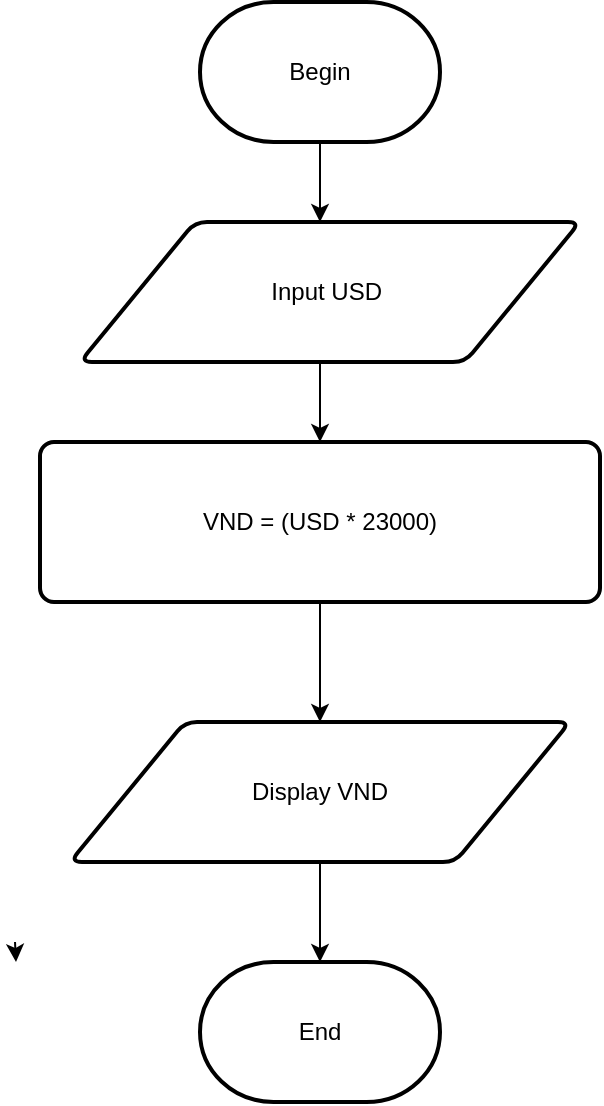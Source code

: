 <mxfile version="13.9.9" type="device"><diagram id="C5RBs43oDa-KdzZeNtuy" name="Page-1"><mxGraphModel dx="1278" dy="607" grid="1" gridSize="10" guides="1" tooltips="1" connect="1" arrows="1" fold="1" page="1" pageScale="1" pageWidth="827" pageHeight="1169" math="0" shadow="0"><root><mxCell id="WIyWlLk6GJQsqaUBKTNV-0"/><mxCell id="WIyWlLk6GJQsqaUBKTNV-1" parent="WIyWlLk6GJQsqaUBKTNV-0"/><mxCell id="VUx581He7zTuVOkhqZFP-10" value="" style="edgeStyle=orthogonalEdgeStyle;rounded=0;orthogonalLoop=1;jettySize=auto;html=1;" edge="1" parent="WIyWlLk6GJQsqaUBKTNV-1" source="VUx581He7zTuVOkhqZFP-0"><mxGeometry relative="1" as="geometry"><mxPoint x="260" y="170" as="targetPoint"/></mxGeometry></mxCell><mxCell id="VUx581He7zTuVOkhqZFP-0" value="Begin" style="strokeWidth=2;html=1;shape=mxgraph.flowchart.terminator;whiteSpace=wrap;" vertex="1" parent="WIyWlLk6GJQsqaUBKTNV-1"><mxGeometry x="200" y="60" width="120" height="70" as="geometry"/></mxCell><mxCell id="VUx581He7zTuVOkhqZFP-1" value="End" style="strokeWidth=2;html=1;shape=mxgraph.flowchart.terminator;whiteSpace=wrap;" vertex="1" parent="WIyWlLk6GJQsqaUBKTNV-1"><mxGeometry x="200" y="540" width="120" height="70" as="geometry"/></mxCell><mxCell id="VUx581He7zTuVOkhqZFP-13" value="" style="edgeStyle=orthogonalEdgeStyle;rounded=0;orthogonalLoop=1;jettySize=auto;html=1;" edge="1" parent="WIyWlLk6GJQsqaUBKTNV-1"><mxGeometry relative="1" as="geometry"><mxPoint x="260" y="230" as="sourcePoint"/><mxPoint x="260" y="280" as="targetPoint"/></mxGeometry></mxCell><mxCell id="VUx581He7zTuVOkhqZFP-24" style="edgeStyle=orthogonalEdgeStyle;rounded=0;orthogonalLoop=1;jettySize=auto;html=1;exitX=0.5;exitY=1;exitDx=0;exitDy=0;exitPerimeter=0;" edge="1" parent="WIyWlLk6GJQsqaUBKTNV-1"><mxGeometry relative="1" as="geometry"><mxPoint x="108" y="540" as="targetPoint"/><mxPoint x="107.5" y="530" as="sourcePoint"/></mxGeometry></mxCell><mxCell id="VUx581He7zTuVOkhqZFP-28" value="Input USD&amp;nbsp;" style="shape=parallelogram;html=1;strokeWidth=2;perimeter=parallelogramPerimeter;whiteSpace=wrap;rounded=1;arcSize=12;size=0.23;" vertex="1" parent="WIyWlLk6GJQsqaUBKTNV-1"><mxGeometry x="140" y="170" width="250" height="70" as="geometry"/></mxCell><mxCell id="VUx581He7zTuVOkhqZFP-32" value="" style="edgeStyle=orthogonalEdgeStyle;rounded=0;orthogonalLoop=1;jettySize=auto;html=1;" edge="1" parent="WIyWlLk6GJQsqaUBKTNV-1" source="VUx581He7zTuVOkhqZFP-30" target="VUx581He7zTuVOkhqZFP-31"><mxGeometry relative="1" as="geometry"/></mxCell><mxCell id="VUx581He7zTuVOkhqZFP-30" value="VND = (USD * 23000)" style="rounded=1;whiteSpace=wrap;html=1;absoluteArcSize=1;arcSize=14;strokeWidth=2;" vertex="1" parent="WIyWlLk6GJQsqaUBKTNV-1"><mxGeometry x="120" y="280" width="280" height="80" as="geometry"/></mxCell><mxCell id="VUx581He7zTuVOkhqZFP-34" value="" style="edgeStyle=orthogonalEdgeStyle;rounded=0;orthogonalLoop=1;jettySize=auto;html=1;" edge="1" parent="WIyWlLk6GJQsqaUBKTNV-1" source="VUx581He7zTuVOkhqZFP-31" target="VUx581He7zTuVOkhqZFP-1"><mxGeometry relative="1" as="geometry"/></mxCell><mxCell id="VUx581He7zTuVOkhqZFP-31" value="Display VND" style="shape=parallelogram;html=1;strokeWidth=2;perimeter=parallelogramPerimeter;whiteSpace=wrap;rounded=1;arcSize=12;size=0.23;" vertex="1" parent="WIyWlLk6GJQsqaUBKTNV-1"><mxGeometry x="135" y="420" width="250" height="70" as="geometry"/></mxCell></root></mxGraphModel></diagram></mxfile>